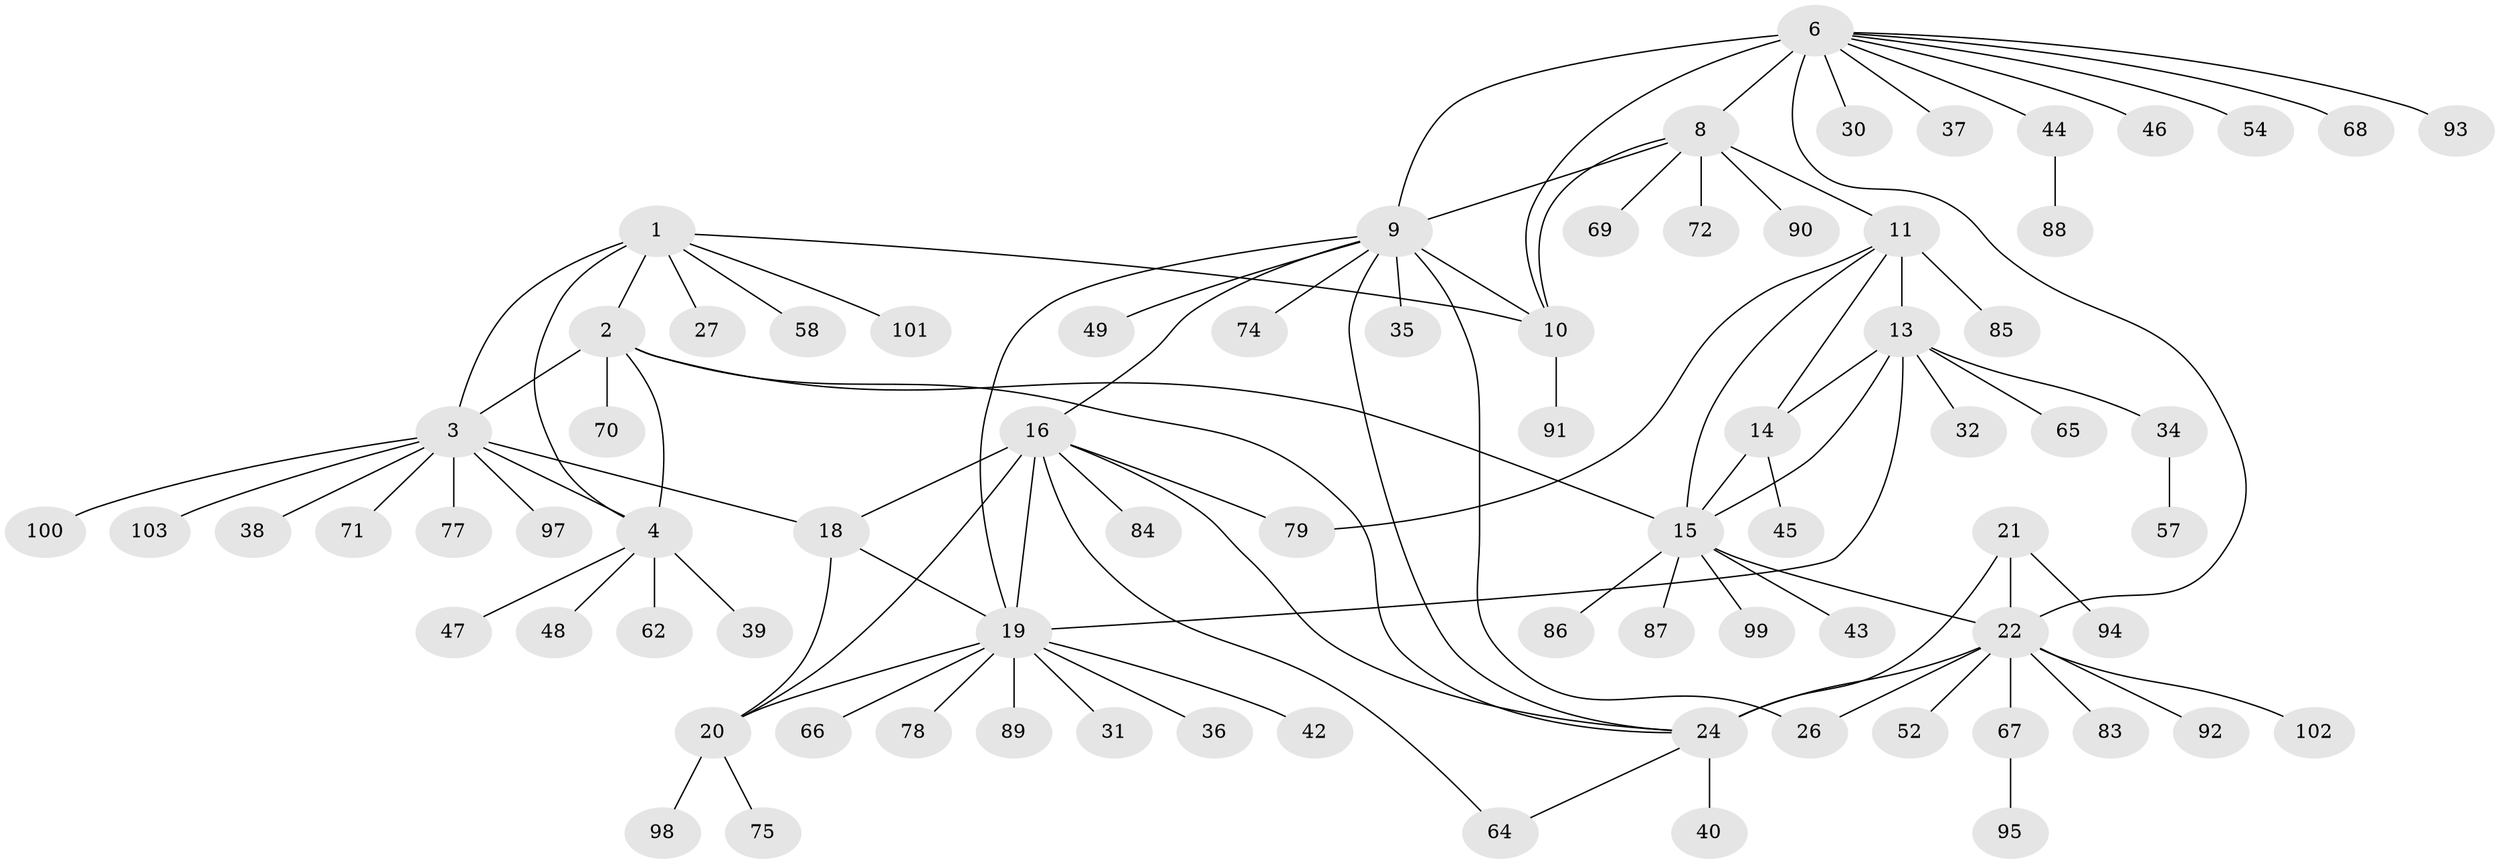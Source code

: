 // original degree distribution, {9: 0.04854368932038835, 8: 0.02912621359223301, 12: 0.019417475728155338, 6: 0.06796116504854369, 7: 0.04854368932038835, 11: 0.009708737864077669, 4: 0.009708737864077669, 5: 0.009708737864077669, 2: 0.13592233009708737, 1: 0.6019417475728155, 3: 0.019417475728155338}
// Generated by graph-tools (version 1.1) at 2025/42/03/06/25 10:42:12]
// undirected, 78 vertices, 101 edges
graph export_dot {
graph [start="1"]
  node [color=gray90,style=filled];
  1 [super="+76"];
  2 [super="+61"];
  3 [super="+59"];
  4 [super="+5"];
  6 [super="+7"];
  8 [super="+28"];
  9 [super="+29"];
  10 [super="+33"];
  11 [super="+12"];
  13 [super="+55"];
  14 [super="+41"];
  15 [super="+73"];
  16 [super="+17"];
  18;
  19 [super="+50"];
  20;
  21 [super="+51"];
  22 [super="+23"];
  24 [super="+25"];
  26;
  27;
  30 [super="+82"];
  31 [super="+56"];
  32;
  34 [super="+63"];
  35 [super="+53"];
  36;
  37;
  38 [super="+80"];
  39;
  40;
  42;
  43;
  44;
  45;
  46;
  47;
  48;
  49;
  52;
  54;
  57 [super="+60"];
  58;
  62;
  64;
  65;
  66;
  67;
  68;
  69;
  70;
  71;
  72;
  74;
  75 [super="+81"];
  77;
  78 [super="+96"];
  79;
  83;
  84;
  85;
  86;
  87;
  88;
  89;
  90;
  91;
  92;
  93;
  94;
  95;
  97;
  98;
  99;
  100;
  101;
  102;
  103;
  1 -- 2;
  1 -- 3;
  1 -- 4 [weight=2];
  1 -- 10;
  1 -- 27;
  1 -- 58;
  1 -- 101;
  2 -- 3;
  2 -- 4 [weight=2];
  2 -- 15;
  2 -- 70;
  2 -- 24;
  3 -- 4 [weight=2];
  3 -- 18;
  3 -- 38;
  3 -- 71;
  3 -- 77;
  3 -- 97;
  3 -- 100;
  3 -- 103;
  4 -- 47;
  4 -- 62;
  4 -- 48;
  4 -- 39;
  6 -- 8 [weight=2];
  6 -- 9 [weight=2];
  6 -- 10 [weight=2];
  6 -- 30;
  6 -- 46;
  6 -- 54;
  6 -- 68;
  6 -- 37;
  6 -- 44;
  6 -- 22;
  6 -- 93;
  8 -- 9;
  8 -- 10;
  8 -- 69;
  8 -- 72;
  8 -- 90;
  8 -- 11;
  9 -- 10;
  9 -- 16;
  9 -- 26;
  9 -- 35;
  9 -- 49;
  9 -- 74;
  9 -- 19;
  9 -- 24;
  10 -- 91;
  11 -- 13 [weight=2];
  11 -- 14 [weight=2];
  11 -- 15 [weight=2];
  11 -- 85;
  11 -- 79;
  13 -- 14;
  13 -- 15;
  13 -- 19;
  13 -- 32;
  13 -- 34;
  13 -- 65;
  14 -- 15;
  14 -- 45;
  15 -- 22;
  15 -- 43;
  15 -- 99;
  15 -- 87;
  15 -- 86;
  16 -- 18 [weight=2];
  16 -- 19 [weight=2];
  16 -- 20 [weight=2];
  16 -- 84;
  16 -- 64;
  16 -- 24;
  16 -- 79;
  18 -- 19;
  18 -- 20;
  19 -- 20;
  19 -- 31;
  19 -- 36;
  19 -- 42;
  19 -- 66;
  19 -- 78;
  19 -- 89;
  20 -- 75;
  20 -- 98;
  21 -- 22 [weight=2];
  21 -- 24 [weight=2];
  21 -- 94;
  22 -- 24 [weight=4];
  22 -- 26;
  22 -- 83;
  22 -- 67;
  22 -- 52;
  22 -- 102;
  22 -- 92;
  24 -- 64;
  24 -- 40;
  34 -- 57;
  44 -- 88;
  67 -- 95;
}

